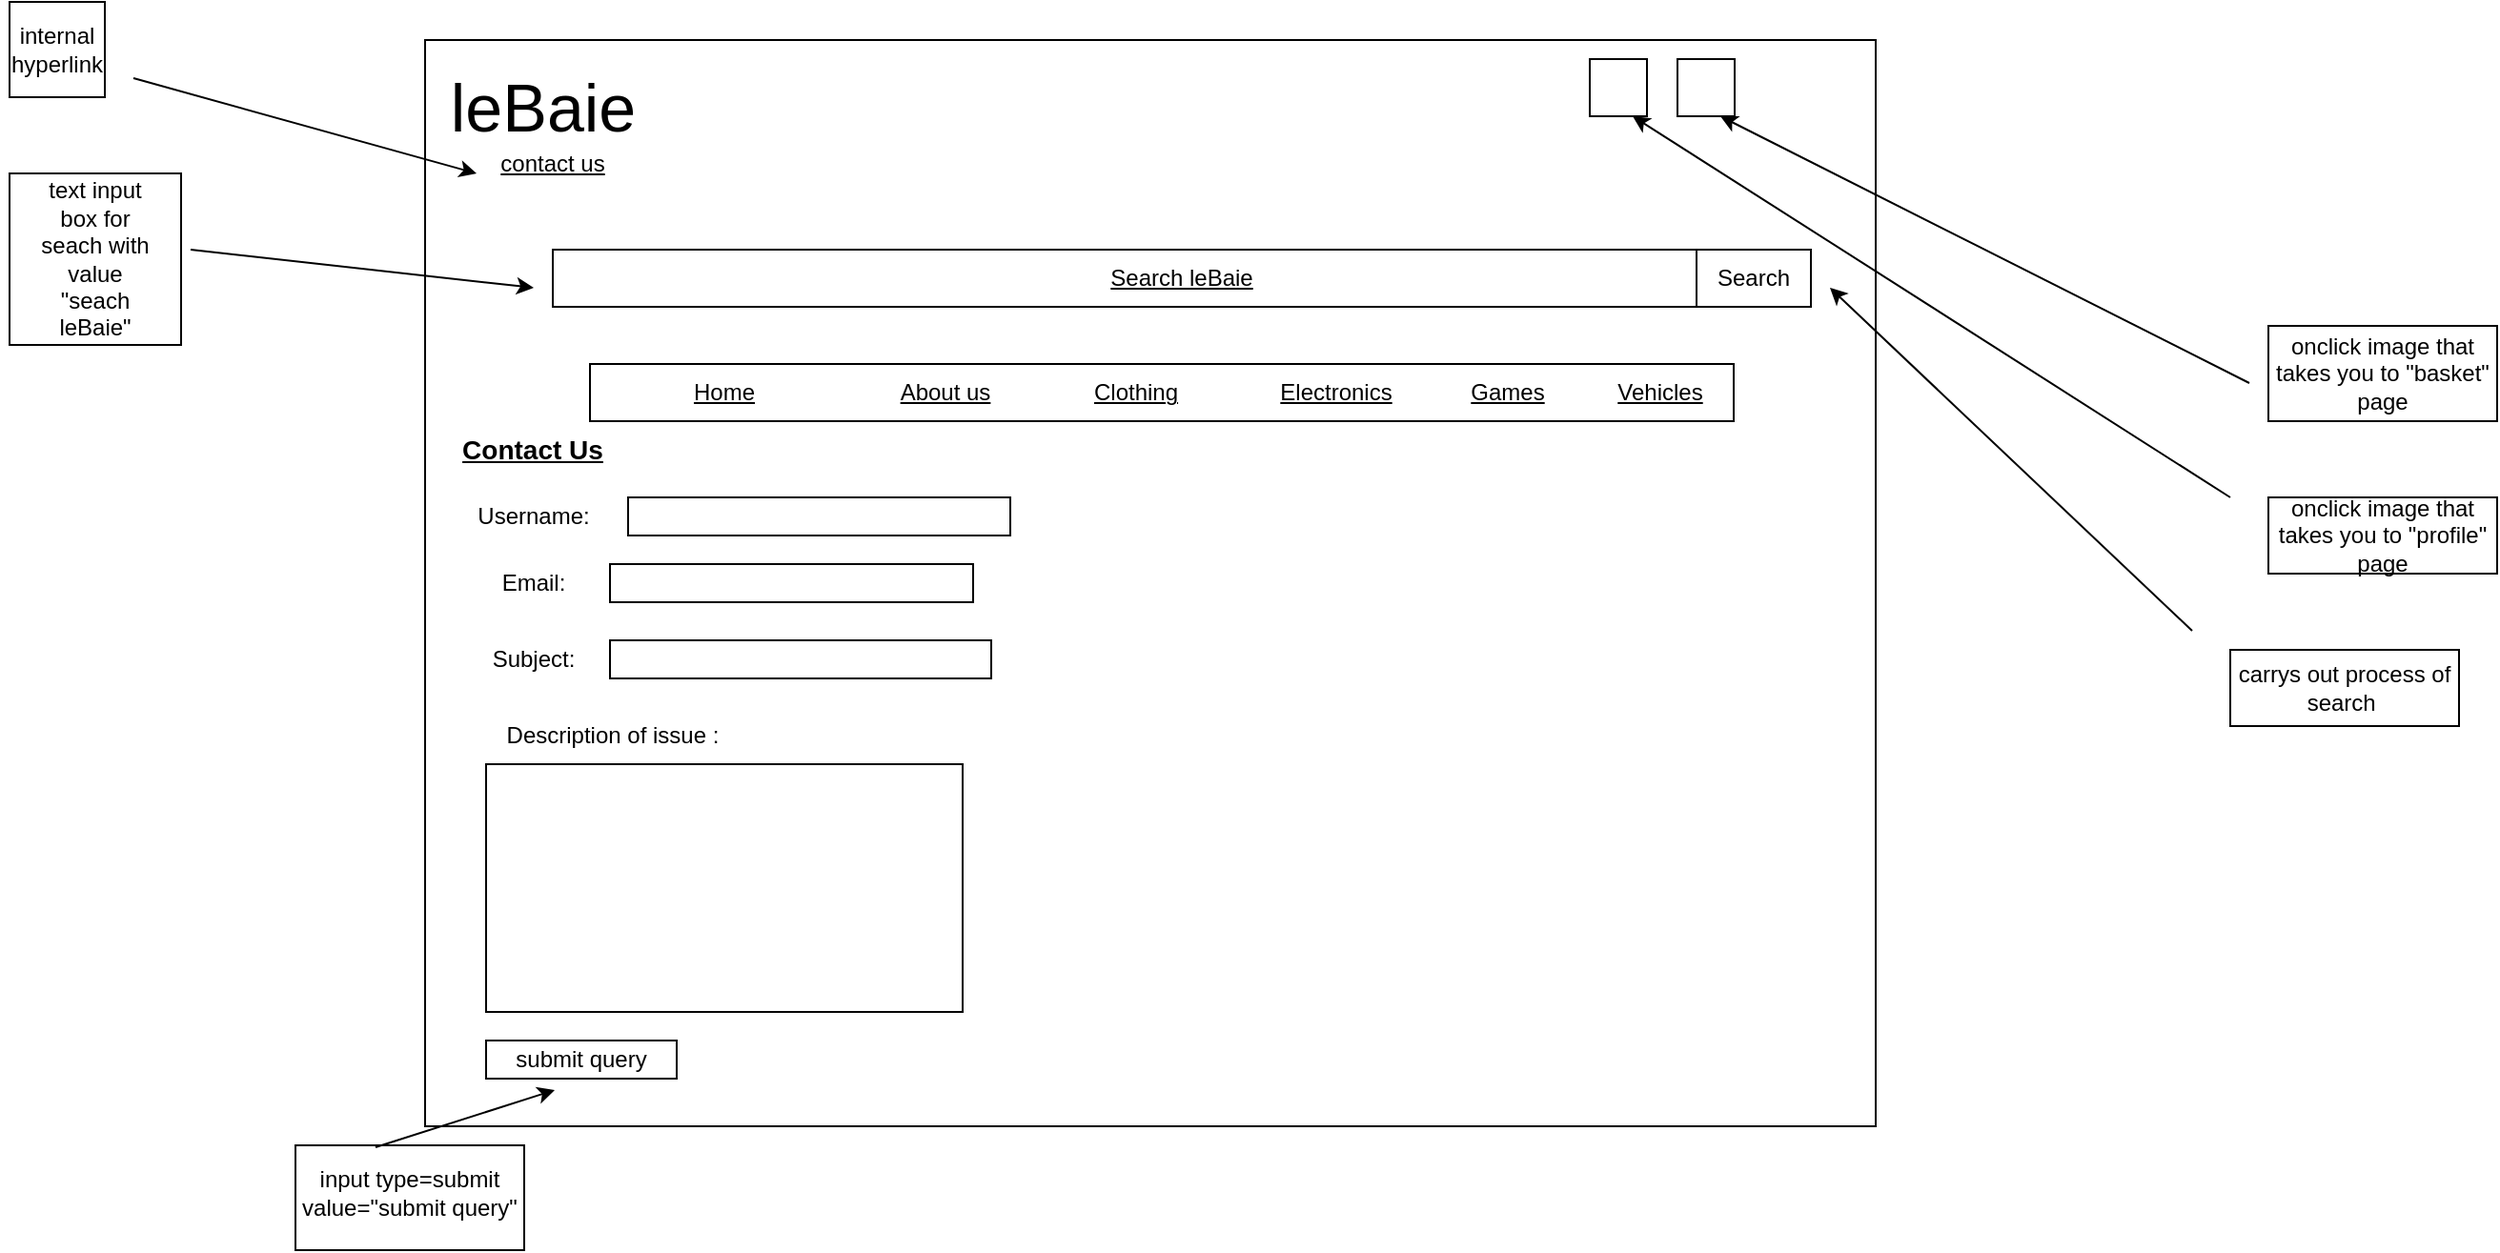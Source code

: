 <mxfile version="22.0.3" type="device">
  <diagram name="Page-1" id="OSw_fn5C4phY3LyEdfha">
    <mxGraphModel dx="2485" dy="820" grid="1" gridSize="10" guides="1" tooltips="1" connect="1" arrows="1" fold="1" page="1" pageScale="1" pageWidth="827" pageHeight="1169" math="0" shadow="0">
      <root>
        <mxCell id="0" />
        <mxCell id="1" parent="0" />
        <mxCell id="fN3F_qTNTlOi7PbtFnD1-1" value="" style="rounded=0;whiteSpace=wrap;html=1;fillColor=none;fontStyle=4" parent="1" vertex="1">
          <mxGeometry x="33" y="60" width="761" height="570" as="geometry" />
        </mxCell>
        <mxCell id="fN3F_qTNTlOi7PbtFnD1-3" value="&lt;font style=&quot;font-size: 35px;&quot;&gt;leBaie&lt;/font&gt;" style="text;html=1;strokeColor=none;fillColor=none;align=center;verticalAlign=middle;whiteSpace=wrap;rounded=0;" parent="1" vertex="1">
          <mxGeometry x="65" y="80" width="60" height="30" as="geometry" />
        </mxCell>
        <mxCell id="fN3F_qTNTlOi7PbtFnD1-5" value="" style="rounded=0;whiteSpace=wrap;html=1;fillColor=none;" parent="1" vertex="1">
          <mxGeometry x="119.5" y="230" width="600" height="30" as="geometry" />
        </mxCell>
        <mxCell id="fN3F_qTNTlOi7PbtFnD1-8" value="" style="rounded=0;whiteSpace=wrap;html=1;" parent="1" vertex="1">
          <mxGeometry x="139.5" y="300" width="200.5" height="20" as="geometry" />
        </mxCell>
        <mxCell id="fN3F_qTNTlOi7PbtFnD1-9" value="Username:" style="text;html=1;strokeColor=none;fillColor=none;align=center;verticalAlign=middle;whiteSpace=wrap;rounded=0;" parent="1" vertex="1">
          <mxGeometry x="59.5" y="295" width="60" height="30" as="geometry" />
        </mxCell>
        <mxCell id="fN3F_qTNTlOi7PbtFnD1-10" value="Email:" style="text;html=1;strokeColor=none;fillColor=none;align=center;verticalAlign=middle;whiteSpace=wrap;rounded=0;" parent="1" vertex="1">
          <mxGeometry x="39.5" y="330" width="100" height="30" as="geometry" />
        </mxCell>
        <mxCell id="fN3F_qTNTlOi7PbtFnD1-12" value="" style="rounded=0;whiteSpace=wrap;html=1;" parent="1" vertex="1">
          <mxGeometry x="130" y="335" width="190.5" height="20" as="geometry" />
        </mxCell>
        <mxCell id="fN3F_qTNTlOi7PbtFnD1-15" value="Description of issue :" style="text;html=1;strokeColor=none;fillColor=none;align=center;verticalAlign=middle;whiteSpace=wrap;rounded=0;" parent="1" vertex="1">
          <mxGeometry x="65" y="410" width="132.5" height="30" as="geometry" />
        </mxCell>
        <mxCell id="fN3F_qTNTlOi7PbtFnD1-16" value="" style="rounded=0;whiteSpace=wrap;html=1;" parent="1" vertex="1">
          <mxGeometry x="65" y="440" width="250" height="130" as="geometry" />
        </mxCell>
        <mxCell id="fN3F_qTNTlOi7PbtFnD1-17" value="submit query" style="rounded=0;whiteSpace=wrap;html=1;" parent="1" vertex="1">
          <mxGeometry x="65" y="585" width="100" height="20" as="geometry" />
        </mxCell>
        <mxCell id="fN3F_qTNTlOi7PbtFnD1-18" value="" style="endArrow=classic;html=1;rounded=0;entryX=0.36;entryY=1.3;entryDx=0;entryDy=0;entryPerimeter=0;exitX=0.35;exitY=0.018;exitDx=0;exitDy=0;exitPerimeter=0;" parent="1" source="fN3F_qTNTlOi7PbtFnD1-21" target="fN3F_qTNTlOi7PbtFnD1-17" edge="1">
          <mxGeometry width="50" height="50" relative="1" as="geometry">
            <mxPoint x="20" y="725" as="sourcePoint" />
            <mxPoint x="70" y="675" as="targetPoint" />
          </mxGeometry>
        </mxCell>
        <mxCell id="fN3F_qTNTlOi7PbtFnD1-19" value="input type=submit value=&quot;submit query&quot;" style="text;html=1;strokeColor=none;fillColor=none;align=center;verticalAlign=middle;whiteSpace=wrap;rounded=0;" parent="1" vertex="1">
          <mxGeometry x="-40" y="650" width="130" height="30" as="geometry" />
        </mxCell>
        <mxCell id="fN3F_qTNTlOi7PbtFnD1-21" value="" style="rounded=0;whiteSpace=wrap;html=1;fillColor=none;" parent="1" vertex="1">
          <mxGeometry x="-35" y="640" width="120" height="55" as="geometry" />
        </mxCell>
        <mxCell id="fN3F_qTNTlOi7PbtFnD1-22" value="&lt;span&gt;Home &lt;/span&gt;" style="text;html=1;strokeColor=none;fillColor=none;align=center;verticalAlign=middle;whiteSpace=wrap;rounded=0;fontStyle=4" parent="1" vertex="1">
          <mxGeometry x="159.5" y="230" width="60" height="30" as="geometry" />
        </mxCell>
        <mxCell id="fN3F_qTNTlOi7PbtFnD1-23" value="Electronics " style="text;html=1;strokeColor=none;fillColor=none;align=center;verticalAlign=middle;whiteSpace=wrap;rounded=0;fontStyle=4" parent="1" vertex="1">
          <mxGeometry x="480.5" y="230" width="60" height="30" as="geometry" />
        </mxCell>
        <mxCell id="fN3F_qTNTlOi7PbtFnD1-24" value="Clothing" style="text;html=1;strokeColor=none;fillColor=none;align=center;verticalAlign=middle;whiteSpace=wrap;rounded=0;fontStyle=4" parent="1" vertex="1">
          <mxGeometry x="375.5" y="230" width="60" height="30" as="geometry" />
        </mxCell>
        <mxCell id="fN3F_qTNTlOi7PbtFnD1-25" value="Vehicles" style="text;html=1;strokeColor=none;fillColor=none;align=center;verticalAlign=middle;whiteSpace=wrap;rounded=0;fontStyle=4" parent="1" vertex="1">
          <mxGeometry x="650.5" y="230" width="60" height="30" as="geometry" />
        </mxCell>
        <mxCell id="fN3F_qTNTlOi7PbtFnD1-26" value="About us" style="text;html=1;strokeColor=none;fillColor=none;align=center;verticalAlign=middle;whiteSpace=wrap;rounded=0;fontStyle=4" parent="1" vertex="1">
          <mxGeometry x="275.5" y="230" width="60" height="30" as="geometry" />
        </mxCell>
        <mxCell id="fN3F_qTNTlOi7PbtFnD1-27" value="Games" style="text;html=1;strokeColor=none;fillColor=none;align=center;verticalAlign=middle;whiteSpace=wrap;rounded=0;fontStyle=4" parent="1" vertex="1">
          <mxGeometry x="570.5" y="230" width="60" height="30" as="geometry" />
        </mxCell>
        <mxCell id="T_uqabmwkL4z7dhnGOvj-1" value="&lt;u&gt;&lt;font style=&quot;font-size: 14px;&quot;&gt;&lt;b&gt;Contact Us&lt;/b&gt;&lt;/font&gt;&lt;/u&gt;" style="text;html=1;strokeColor=none;fillColor=none;align=center;verticalAlign=middle;whiteSpace=wrap;rounded=0;" parent="1" vertex="1">
          <mxGeometry x="22" y="260" width="135" height="30" as="geometry" />
        </mxCell>
        <mxCell id="n6DRnqnD5tYLv9f0XK1J-2" value="Subject:" style="text;html=1;strokeColor=none;fillColor=none;align=center;verticalAlign=middle;whiteSpace=wrap;rounded=0;" parent="1" vertex="1">
          <mxGeometry x="60" y="370" width="60" height="30" as="geometry" />
        </mxCell>
        <mxCell id="n6DRnqnD5tYLv9f0XK1J-3" value="" style="rounded=0;whiteSpace=wrap;html=1;" parent="1" vertex="1">
          <mxGeometry x="130" y="375" width="200" height="20" as="geometry" />
        </mxCell>
        <mxCell id="n6DRnqnD5tYLv9f0XK1J-4" value="" style="whiteSpace=wrap;html=1;aspect=fixed;fillColor=none;" parent="1" vertex="1">
          <mxGeometry x="-185" y="40" width="50" height="50" as="geometry" />
        </mxCell>
        <mxCell id="n6DRnqnD5tYLv9f0XK1J-5" value="&lt;span&gt;contact us&lt;br&gt;&lt;/span&gt;" style="text;html=1;strokeColor=none;fillColor=none;align=center;verticalAlign=middle;whiteSpace=wrap;rounded=0;fontStyle=4" parent="1" vertex="1">
          <mxGeometry x="70" y="110" width="60" height="30" as="geometry" />
        </mxCell>
        <mxCell id="n6DRnqnD5tYLv9f0XK1J-6" value="internal hyperlink " style="text;html=1;fillColor=none;align=center;verticalAlign=middle;whiteSpace=wrap;rounded=0;" parent="1" vertex="1">
          <mxGeometry x="-190" y="50" width="60" height="30" as="geometry" />
        </mxCell>
        <mxCell id="n6DRnqnD5tYLv9f0XK1J-7" value="" style="endArrow=classic;html=1;rounded=0;" parent="1" edge="1">
          <mxGeometry width="50" height="50" relative="1" as="geometry">
            <mxPoint x="-120" y="80" as="sourcePoint" />
            <mxPoint x="60" y="130" as="targetPoint" />
          </mxGeometry>
        </mxCell>
        <mxCell id="n6DRnqnD5tYLv9f0XK1J-8" value="" style="whiteSpace=wrap;html=1;aspect=fixed;fillColor=none;" parent="1" vertex="1">
          <mxGeometry x="-185" y="130" width="90" height="90" as="geometry" />
        </mxCell>
        <mxCell id="n6DRnqnD5tYLv9f0XK1J-9" value="Search leBaie" style="rounded=0;whiteSpace=wrap;html=1;fontStyle=4" parent="1" vertex="1">
          <mxGeometry x="100" y="170" width="660" height="30" as="geometry" />
        </mxCell>
        <mxCell id="n6DRnqnD5tYLv9f0XK1J-10" value="" style="endArrow=classic;html=1;rounded=0;" parent="1" edge="1">
          <mxGeometry width="50" height="50" relative="1" as="geometry">
            <mxPoint x="-90" y="170" as="sourcePoint" />
            <mxPoint x="90" y="190" as="targetPoint" />
          </mxGeometry>
        </mxCell>
        <mxCell id="n6DRnqnD5tYLv9f0XK1J-11" value="text input box for seach with value &quot;seach leBaie&quot; " style="text;html=1;strokeColor=none;fillColor=none;align=center;verticalAlign=middle;whiteSpace=wrap;rounded=0;" parent="1" vertex="1">
          <mxGeometry x="-170" y="160" width="60" height="30" as="geometry" />
        </mxCell>
        <mxCell id="n6DRnqnD5tYLv9f0XK1J-12" value="Search" style="rounded=0;whiteSpace=wrap;html=1;" parent="1" vertex="1">
          <mxGeometry x="700" y="170" width="60" height="30" as="geometry" />
        </mxCell>
        <mxCell id="n6DRnqnD5tYLv9f0XK1J-13" value="" style="endArrow=classic;html=1;rounded=0;" parent="1" edge="1">
          <mxGeometry width="50" height="50" relative="1" as="geometry">
            <mxPoint x="960" y="370" as="sourcePoint" />
            <mxPoint x="770" y="190" as="targetPoint" />
          </mxGeometry>
        </mxCell>
        <mxCell id="n6DRnqnD5tYLv9f0XK1J-14" value="carrys out process of search&amp;nbsp;" style="rounded=0;whiteSpace=wrap;html=1;fillColor=none;" parent="1" vertex="1">
          <mxGeometry x="980" y="380" width="120" height="40" as="geometry" />
        </mxCell>
        <mxCell id="-bA_KLbAtgWs2KsDBmpv-1" value="" style="whiteSpace=wrap;html=1;aspect=fixed;" vertex="1" parent="1">
          <mxGeometry x="644" y="70" width="30" height="30" as="geometry" />
        </mxCell>
        <mxCell id="-bA_KLbAtgWs2KsDBmpv-2" value="" style="whiteSpace=wrap;html=1;aspect=fixed;" vertex="1" parent="1">
          <mxGeometry x="690" y="70" width="30" height="30" as="geometry" />
        </mxCell>
        <mxCell id="-bA_KLbAtgWs2KsDBmpv-3" value="" style="endArrow=classic;html=1;rounded=0;entryX=0.75;entryY=1;entryDx=0;entryDy=0;" edge="1" parent="1" target="-bA_KLbAtgWs2KsDBmpv-1">
          <mxGeometry width="50" height="50" relative="1" as="geometry">
            <mxPoint x="980" y="300" as="sourcePoint" />
            <mxPoint x="710" y="110" as="targetPoint" />
          </mxGeometry>
        </mxCell>
        <mxCell id="-bA_KLbAtgWs2KsDBmpv-4" value="onclick image that takes you to &quot;profile&quot; page" style="rounded=0;whiteSpace=wrap;html=1;fillColor=none;" vertex="1" parent="1">
          <mxGeometry x="1000" y="300" width="120" height="40" as="geometry" />
        </mxCell>
        <mxCell id="-bA_KLbAtgWs2KsDBmpv-5" value="" style="endArrow=classic;html=1;rounded=0;entryX=0.75;entryY=1;entryDx=0;entryDy=0;" edge="1" parent="1" target="-bA_KLbAtgWs2KsDBmpv-2">
          <mxGeometry width="50" height="50" relative="1" as="geometry">
            <mxPoint x="990" y="240" as="sourcePoint" />
            <mxPoint x="760" y="110" as="targetPoint" />
          </mxGeometry>
        </mxCell>
        <mxCell id="-bA_KLbAtgWs2KsDBmpv-6" value="onclick image that takes you to &quot;basket&quot; page" style="rounded=0;whiteSpace=wrap;html=1;fillColor=none;" vertex="1" parent="1">
          <mxGeometry x="1000" y="210" width="120" height="50" as="geometry" />
        </mxCell>
      </root>
    </mxGraphModel>
  </diagram>
</mxfile>
